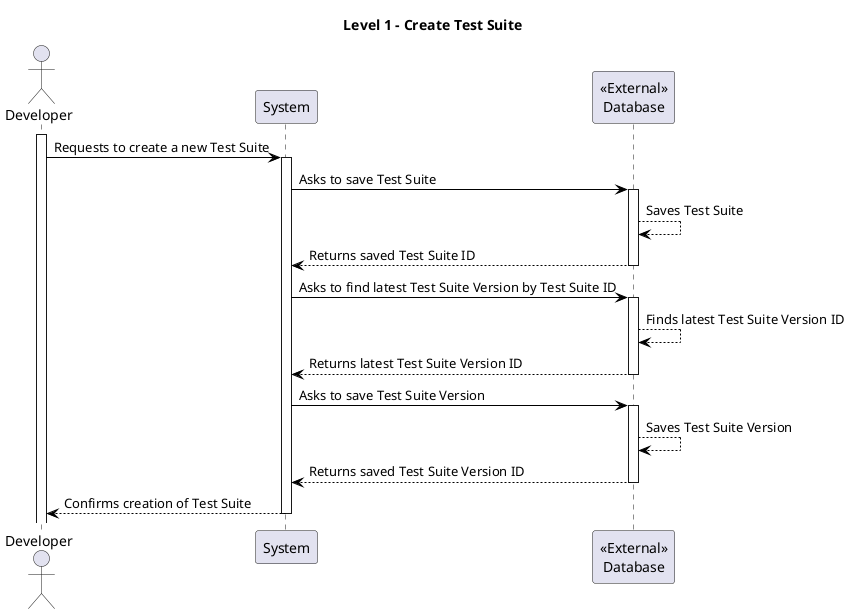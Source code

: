 @startuml L1-PV-UC01

title Level 1 - Create Test Suite

hide empty members

skinparam class {
    BackgroundColor<<valueObject>> #D6EAF8
    BackgroundColor<<root>> #FDEBD0
    BackgroundColor<<service>> #D1F2EB
    BackgroundColor #FEF9E7
    ArrowColor Black
}

skinparam package {
    BackgroundColor #EBF5FB
}

actor Developer as D

participant "System" as System
participant "<<External>>\nDatabase" as DB

activate D
D -> System: Requests to create a new Test Suite
activate System
System -> DB: Asks to save Test Suite
activate DB
DB --> DB: Saves Test Suite
DB --> System: Returns saved Test Suite ID
deactivate DB
System -> DB: Asks to find latest Test Suite Version by Test Suite ID
activate DB
DB --> DB: Finds latest Test Suite Version ID
DB --> System: Returns latest Test Suite Version ID
deactivate DB
System -> DB: Asks to save Test Suite Version
activate DB
DB --> DB: Saves Test Suite Version
DB --> System: Returns saved Test Suite Version ID
deactivate DB
System --> D: Confirms creation of Test Suite
deactivate System

@enduml